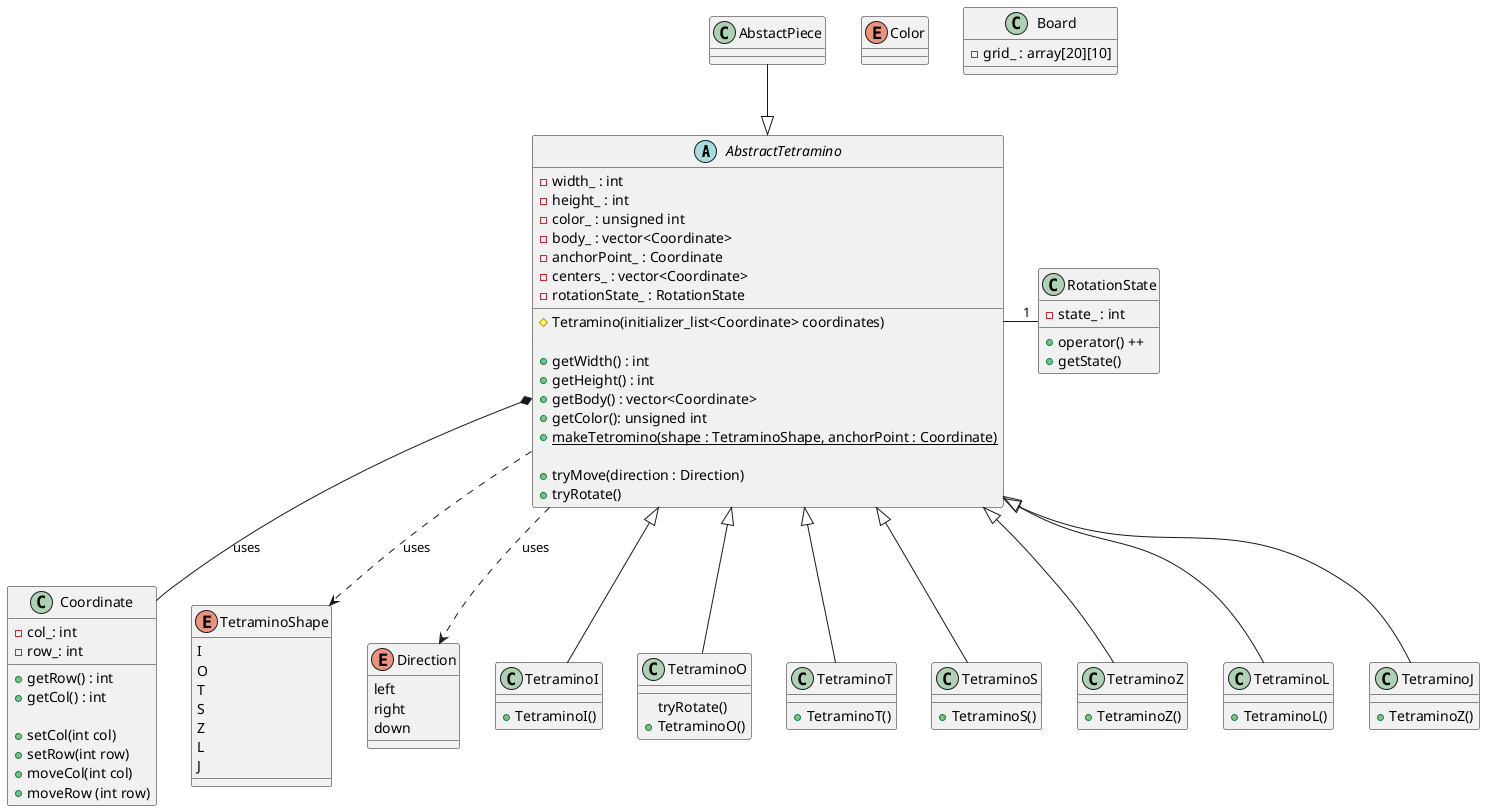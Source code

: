 @startuml (id=Tetromino)

' skinparam class {
'     BackgroundColor AntiqueWhite
' }

abstract class AbstractTetramino {
    - width_ : int
    - height_ : int
    - color_ : unsigned int
    - body_ : vector<Coordinate>
    - anchorPoint_ : Coordinate
    ' coordinate of the center's for all 4 rotation states
    - centers_ : vector<Coordinate>
    - rotationState_ : RotationState

    # Tetramino(initializer_list<Coordinate> coordinates)

    + getWidth() : int  
    + getHeight() : int
    + getBody() : vector<Coordinate>
    + getColor(): unsigned int


    ' factory
    + {static} makeTetromino(shape : TetraminoShape, anchorPoint : Coordinate)

    + tryMove(direction : Direction)
    + tryRotate()
}



class Coordinate {
    - col_: int
    - row_: int

    + getRow() : int 
    + getCol() : int

    + setCol(int col)
    + setRow(int row)
    + moveCol(int col)
    + moveRow (int row)
}

enum TetraminoShape {
    I
    O
    T
    S
    Z
    L
    J
}

enum Direction {
    left
    right
    down
}



class RotationState{
    - state_ : int 
    + operator() ++
    + getState() 

}

enum Color {

}

class Board {
    -grid_ : array[20][10] 
}



class TetraminoI extends AbstractTetramino { 
    +TetraminoI()
}

class TetraminoO extends AbstractTetramino { 
    'overriding'
    tryRotate()
    +TetraminoO()

}

class TetraminoT extends AbstractTetramino { 
    +TetraminoT()
}

class TetraminoS extends AbstractTetramino { 
    +TetraminoS()
}

class TetraminoZ extends AbstractTetramino { 
    +TetraminoZ()
}

class TetraminoL extends AbstractTetramino { 
    +TetraminoL()
}

class TetraminoJ extends AbstractTetramino { 
    +TetraminoZ()
}

AbstactPiece --|> AbstractTetramino
AbstractTetramino *-- Coordinate : uses
AbstractTetramino - "1"RotationState
AbstractTetramino.-> TetraminoShape : uses
AbstractTetramino .-> Direction : uses

@enduml